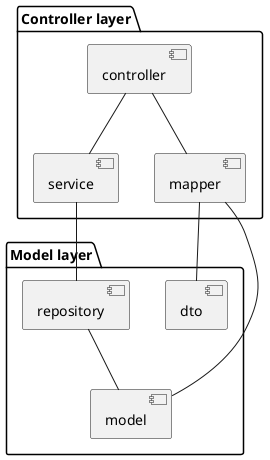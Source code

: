 @startuml

package "Controller layer" {
	[controller]

	[service]

	[mapper]
}

package "Model layer"{

	[model]

	[dto]

	[repository]
}

[repository] -- [model]

[service] -- [repository]

[controller] -- service

[controller] -- mapper

[mapper] -- dto

[mapper] -- model


@enduml